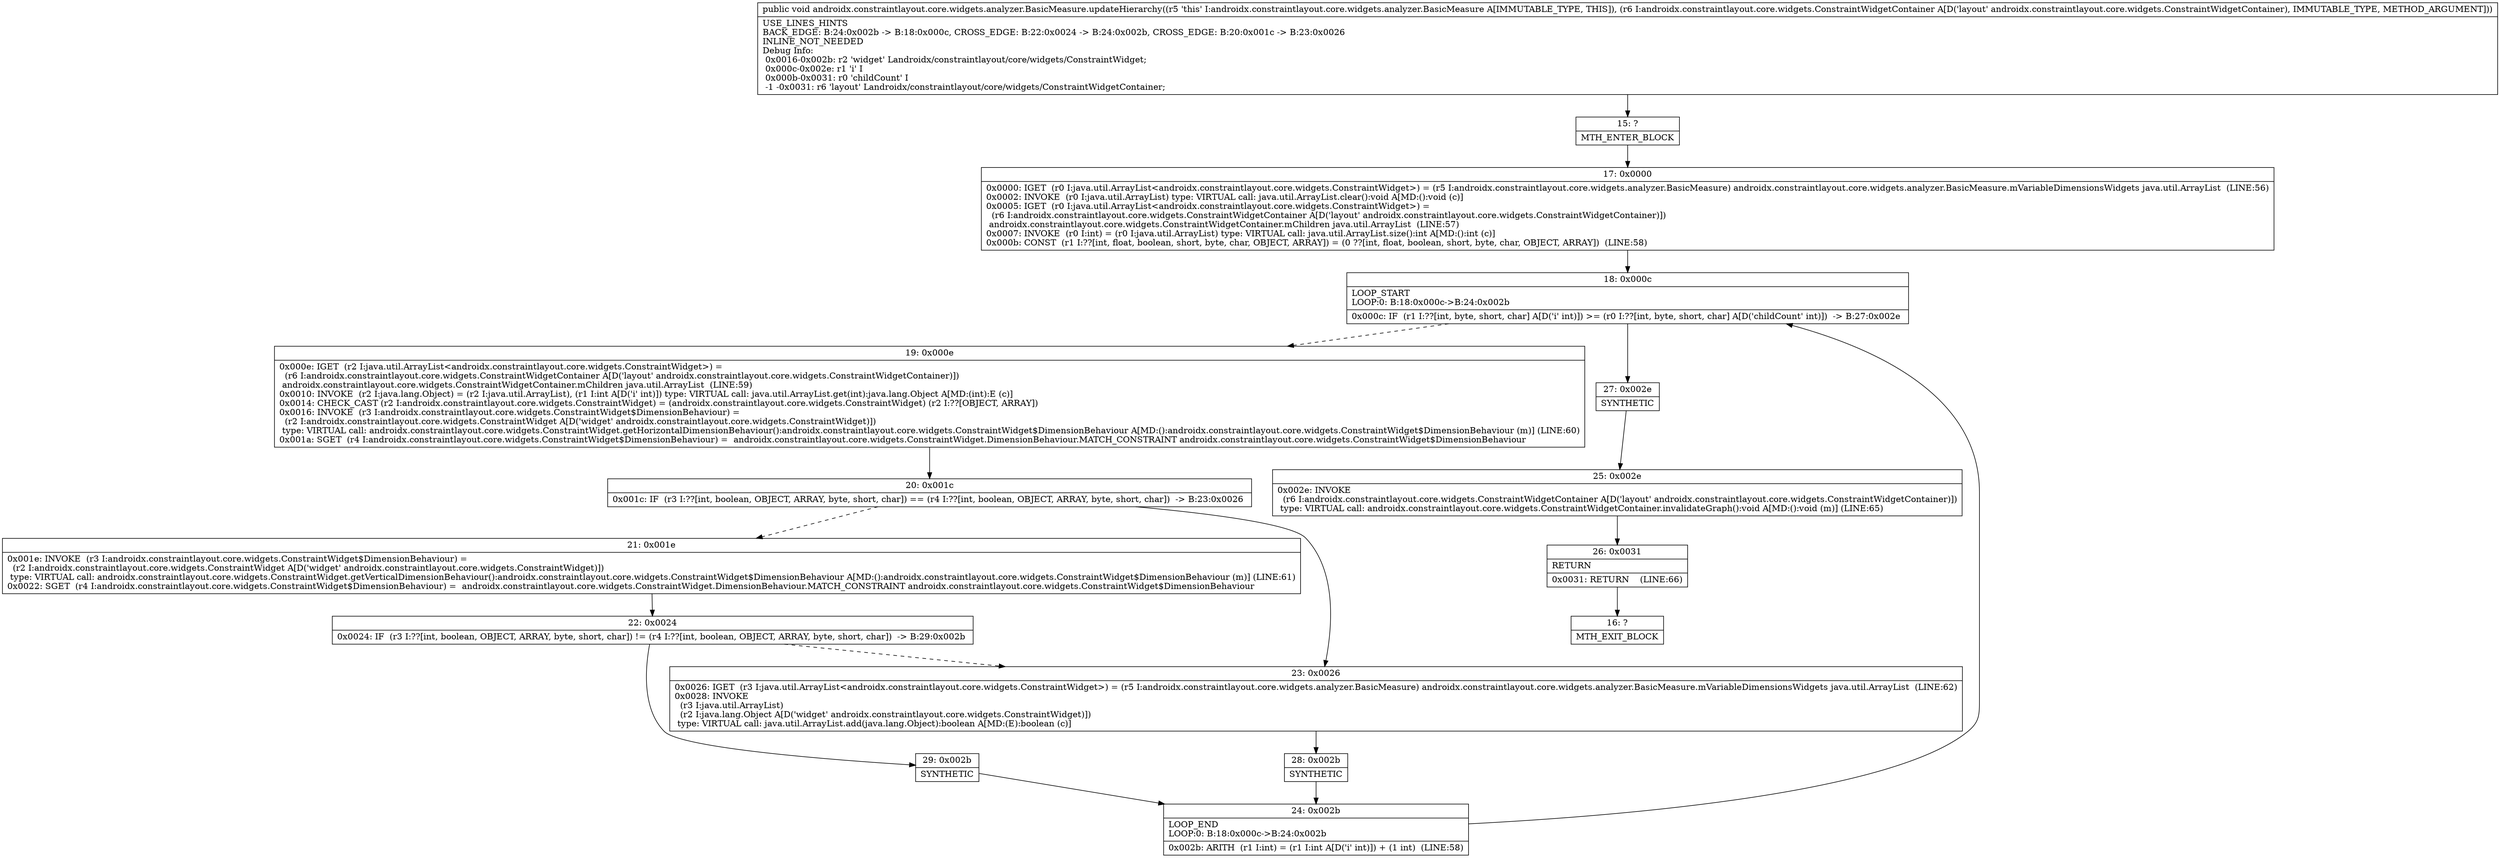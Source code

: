 digraph "CFG forandroidx.constraintlayout.core.widgets.analyzer.BasicMeasure.updateHierarchy(Landroidx\/constraintlayout\/core\/widgets\/ConstraintWidgetContainer;)V" {
Node_15 [shape=record,label="{15\:\ ?|MTH_ENTER_BLOCK\l}"];
Node_17 [shape=record,label="{17\:\ 0x0000|0x0000: IGET  (r0 I:java.util.ArrayList\<androidx.constraintlayout.core.widgets.ConstraintWidget\>) = (r5 I:androidx.constraintlayout.core.widgets.analyzer.BasicMeasure) androidx.constraintlayout.core.widgets.analyzer.BasicMeasure.mVariableDimensionsWidgets java.util.ArrayList  (LINE:56)\l0x0002: INVOKE  (r0 I:java.util.ArrayList) type: VIRTUAL call: java.util.ArrayList.clear():void A[MD:():void (c)]\l0x0005: IGET  (r0 I:java.util.ArrayList\<androidx.constraintlayout.core.widgets.ConstraintWidget\>) = \l  (r6 I:androidx.constraintlayout.core.widgets.ConstraintWidgetContainer A[D('layout' androidx.constraintlayout.core.widgets.ConstraintWidgetContainer)])\l androidx.constraintlayout.core.widgets.ConstraintWidgetContainer.mChildren java.util.ArrayList  (LINE:57)\l0x0007: INVOKE  (r0 I:int) = (r0 I:java.util.ArrayList) type: VIRTUAL call: java.util.ArrayList.size():int A[MD:():int (c)]\l0x000b: CONST  (r1 I:??[int, float, boolean, short, byte, char, OBJECT, ARRAY]) = (0 ??[int, float, boolean, short, byte, char, OBJECT, ARRAY])  (LINE:58)\l}"];
Node_18 [shape=record,label="{18\:\ 0x000c|LOOP_START\lLOOP:0: B:18:0x000c\-\>B:24:0x002b\l|0x000c: IF  (r1 I:??[int, byte, short, char] A[D('i' int)]) \>= (r0 I:??[int, byte, short, char] A[D('childCount' int)])  \-\> B:27:0x002e \l}"];
Node_19 [shape=record,label="{19\:\ 0x000e|0x000e: IGET  (r2 I:java.util.ArrayList\<androidx.constraintlayout.core.widgets.ConstraintWidget\>) = \l  (r6 I:androidx.constraintlayout.core.widgets.ConstraintWidgetContainer A[D('layout' androidx.constraintlayout.core.widgets.ConstraintWidgetContainer)])\l androidx.constraintlayout.core.widgets.ConstraintWidgetContainer.mChildren java.util.ArrayList  (LINE:59)\l0x0010: INVOKE  (r2 I:java.lang.Object) = (r2 I:java.util.ArrayList), (r1 I:int A[D('i' int)]) type: VIRTUAL call: java.util.ArrayList.get(int):java.lang.Object A[MD:(int):E (c)]\l0x0014: CHECK_CAST (r2 I:androidx.constraintlayout.core.widgets.ConstraintWidget) = (androidx.constraintlayout.core.widgets.ConstraintWidget) (r2 I:??[OBJECT, ARRAY]) \l0x0016: INVOKE  (r3 I:androidx.constraintlayout.core.widgets.ConstraintWidget$DimensionBehaviour) = \l  (r2 I:androidx.constraintlayout.core.widgets.ConstraintWidget A[D('widget' androidx.constraintlayout.core.widgets.ConstraintWidget)])\l type: VIRTUAL call: androidx.constraintlayout.core.widgets.ConstraintWidget.getHorizontalDimensionBehaviour():androidx.constraintlayout.core.widgets.ConstraintWidget$DimensionBehaviour A[MD:():androidx.constraintlayout.core.widgets.ConstraintWidget$DimensionBehaviour (m)] (LINE:60)\l0x001a: SGET  (r4 I:androidx.constraintlayout.core.widgets.ConstraintWidget$DimensionBehaviour) =  androidx.constraintlayout.core.widgets.ConstraintWidget.DimensionBehaviour.MATCH_CONSTRAINT androidx.constraintlayout.core.widgets.ConstraintWidget$DimensionBehaviour \l}"];
Node_20 [shape=record,label="{20\:\ 0x001c|0x001c: IF  (r3 I:??[int, boolean, OBJECT, ARRAY, byte, short, char]) == (r4 I:??[int, boolean, OBJECT, ARRAY, byte, short, char])  \-\> B:23:0x0026 \l}"];
Node_21 [shape=record,label="{21\:\ 0x001e|0x001e: INVOKE  (r3 I:androidx.constraintlayout.core.widgets.ConstraintWidget$DimensionBehaviour) = \l  (r2 I:androidx.constraintlayout.core.widgets.ConstraintWidget A[D('widget' androidx.constraintlayout.core.widgets.ConstraintWidget)])\l type: VIRTUAL call: androidx.constraintlayout.core.widgets.ConstraintWidget.getVerticalDimensionBehaviour():androidx.constraintlayout.core.widgets.ConstraintWidget$DimensionBehaviour A[MD:():androidx.constraintlayout.core.widgets.ConstraintWidget$DimensionBehaviour (m)] (LINE:61)\l0x0022: SGET  (r4 I:androidx.constraintlayout.core.widgets.ConstraintWidget$DimensionBehaviour) =  androidx.constraintlayout.core.widgets.ConstraintWidget.DimensionBehaviour.MATCH_CONSTRAINT androidx.constraintlayout.core.widgets.ConstraintWidget$DimensionBehaviour \l}"];
Node_22 [shape=record,label="{22\:\ 0x0024|0x0024: IF  (r3 I:??[int, boolean, OBJECT, ARRAY, byte, short, char]) != (r4 I:??[int, boolean, OBJECT, ARRAY, byte, short, char])  \-\> B:29:0x002b \l}"];
Node_29 [shape=record,label="{29\:\ 0x002b|SYNTHETIC\l}"];
Node_24 [shape=record,label="{24\:\ 0x002b|LOOP_END\lLOOP:0: B:18:0x000c\-\>B:24:0x002b\l|0x002b: ARITH  (r1 I:int) = (r1 I:int A[D('i' int)]) + (1 int)  (LINE:58)\l}"];
Node_23 [shape=record,label="{23\:\ 0x0026|0x0026: IGET  (r3 I:java.util.ArrayList\<androidx.constraintlayout.core.widgets.ConstraintWidget\>) = (r5 I:androidx.constraintlayout.core.widgets.analyzer.BasicMeasure) androidx.constraintlayout.core.widgets.analyzer.BasicMeasure.mVariableDimensionsWidgets java.util.ArrayList  (LINE:62)\l0x0028: INVOKE  \l  (r3 I:java.util.ArrayList)\l  (r2 I:java.lang.Object A[D('widget' androidx.constraintlayout.core.widgets.ConstraintWidget)])\l type: VIRTUAL call: java.util.ArrayList.add(java.lang.Object):boolean A[MD:(E):boolean (c)]\l}"];
Node_28 [shape=record,label="{28\:\ 0x002b|SYNTHETIC\l}"];
Node_27 [shape=record,label="{27\:\ 0x002e|SYNTHETIC\l}"];
Node_25 [shape=record,label="{25\:\ 0x002e|0x002e: INVOKE  \l  (r6 I:androidx.constraintlayout.core.widgets.ConstraintWidgetContainer A[D('layout' androidx.constraintlayout.core.widgets.ConstraintWidgetContainer)])\l type: VIRTUAL call: androidx.constraintlayout.core.widgets.ConstraintWidgetContainer.invalidateGraph():void A[MD:():void (m)] (LINE:65)\l}"];
Node_26 [shape=record,label="{26\:\ 0x0031|RETURN\l|0x0031: RETURN    (LINE:66)\l}"];
Node_16 [shape=record,label="{16\:\ ?|MTH_EXIT_BLOCK\l}"];
MethodNode[shape=record,label="{public void androidx.constraintlayout.core.widgets.analyzer.BasicMeasure.updateHierarchy((r5 'this' I:androidx.constraintlayout.core.widgets.analyzer.BasicMeasure A[IMMUTABLE_TYPE, THIS]), (r6 I:androidx.constraintlayout.core.widgets.ConstraintWidgetContainer A[D('layout' androidx.constraintlayout.core.widgets.ConstraintWidgetContainer), IMMUTABLE_TYPE, METHOD_ARGUMENT]))  | USE_LINES_HINTS\lBACK_EDGE: B:24:0x002b \-\> B:18:0x000c, CROSS_EDGE: B:22:0x0024 \-\> B:24:0x002b, CROSS_EDGE: B:20:0x001c \-\> B:23:0x0026\lINLINE_NOT_NEEDED\lDebug Info:\l  0x0016\-0x002b: r2 'widget' Landroidx\/constraintlayout\/core\/widgets\/ConstraintWidget;\l  0x000c\-0x002e: r1 'i' I\l  0x000b\-0x0031: r0 'childCount' I\l  \-1 \-0x0031: r6 'layout' Landroidx\/constraintlayout\/core\/widgets\/ConstraintWidgetContainer;\l}"];
MethodNode -> Node_15;Node_15 -> Node_17;
Node_17 -> Node_18;
Node_18 -> Node_19[style=dashed];
Node_18 -> Node_27;
Node_19 -> Node_20;
Node_20 -> Node_21[style=dashed];
Node_20 -> Node_23;
Node_21 -> Node_22;
Node_22 -> Node_23[style=dashed];
Node_22 -> Node_29;
Node_29 -> Node_24;
Node_24 -> Node_18;
Node_23 -> Node_28;
Node_28 -> Node_24;
Node_27 -> Node_25;
Node_25 -> Node_26;
Node_26 -> Node_16;
}

